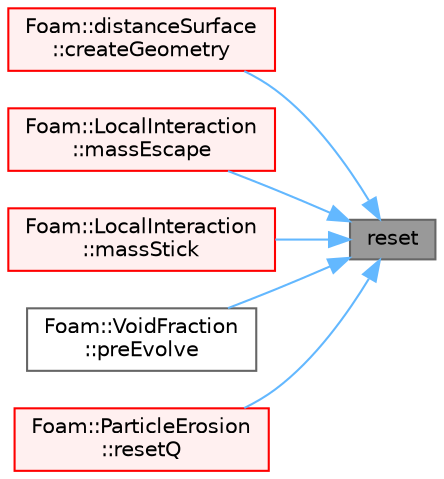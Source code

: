 digraph "reset"
{
 // LATEX_PDF_SIZE
  bgcolor="transparent";
  edge [fontname=Helvetica,fontsize=10,labelfontname=Helvetica,labelfontsize=10];
  node [fontname=Helvetica,fontsize=10,shape=box,height=0.2,width=0.4];
  rankdir="RL";
  Node1 [id="Node000001",label="reset",height=0.2,width=0.4,color="gray40", fillcolor="grey60", style="filled", fontcolor="black",tooltip=" "];
  Node1 -> Node2 [id="edge1_Node000001_Node000002",dir="back",color="steelblue1",style="solid",tooltip=" "];
  Node2 [id="Node000002",label="Foam::distanceSurface\l::createGeometry",height=0.2,width=0.4,color="red", fillcolor="#FFF0F0", style="filled",URL="$classFoam_1_1distanceSurface.html#a0a133cd1cda0e00aec1c2cf62df2ddb6",tooltip=" "];
  Node1 -> Node4 [id="edge2_Node000001_Node000004",dir="back",color="steelblue1",style="solid",tooltip=" "];
  Node4 [id="Node000004",label="Foam::LocalInteraction\l::massEscape",height=0.2,width=0.4,color="red", fillcolor="#FFF0F0", style="filled",URL="$classFoam_1_1LocalInteraction.html#a7fc175688c117edb5ca9ee0cc8bf6c5a",tooltip=" "];
  Node1 -> Node6 [id="edge3_Node000001_Node000006",dir="back",color="steelblue1",style="solid",tooltip=" "];
  Node6 [id="Node000006",label="Foam::LocalInteraction\l::massStick",height=0.2,width=0.4,color="red", fillcolor="#FFF0F0", style="filled",URL="$classFoam_1_1LocalInteraction.html#a6d77e61eab3c801161b85459bd1c4087",tooltip=" "];
  Node1 -> Node7 [id="edge4_Node000001_Node000007",dir="back",color="steelblue1",style="solid",tooltip=" "];
  Node7 [id="Node000007",label="Foam::VoidFraction\l::preEvolve",height=0.2,width=0.4,color="grey40", fillcolor="white", style="filled",URL="$classFoam_1_1VoidFraction.html#ac04412b615e75d570955a333c381c365",tooltip=" "];
  Node1 -> Node8 [id="edge5_Node000001_Node000008",dir="back",color="steelblue1",style="solid",tooltip=" "];
  Node8 [id="Node000008",label="Foam::ParticleErosion\l::resetQ",height=0.2,width=0.4,color="red", fillcolor="#FFF0F0", style="filled",URL="$classFoam_1_1ParticleErosion.html#ad13e8b4bc8e5f9da4494cb70a12c6049",tooltip=" "];
}
